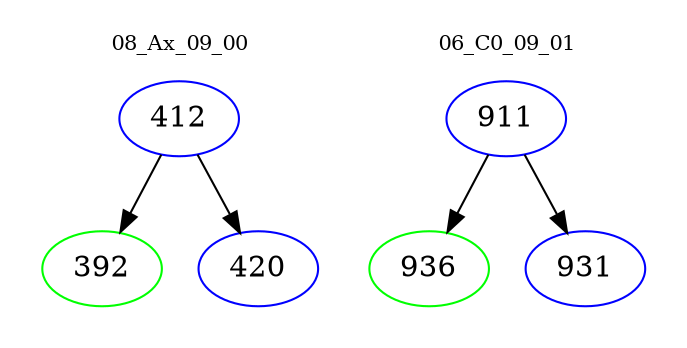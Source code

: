 digraph{
subgraph cluster_0 {
color = white
label = "08_Ax_09_00";
fontsize=10;
T0_412 [label="412", color="blue"]
T0_412 -> T0_392 [color="black"]
T0_392 [label="392", color="green"]
T0_412 -> T0_420 [color="black"]
T0_420 [label="420", color="blue"]
}
subgraph cluster_1 {
color = white
label = "06_C0_09_01";
fontsize=10;
T1_911 [label="911", color="blue"]
T1_911 -> T1_936 [color="black"]
T1_936 [label="936", color="green"]
T1_911 -> T1_931 [color="black"]
T1_931 [label="931", color="blue"]
}
}
